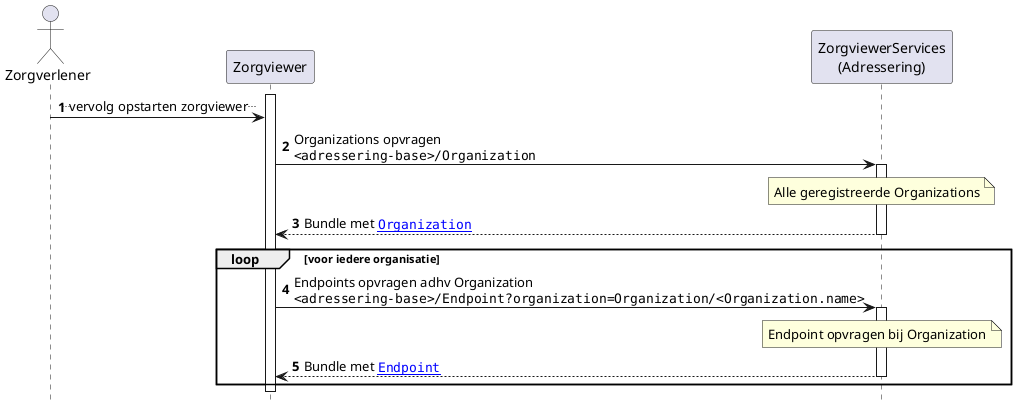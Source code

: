 @startuml
hide footbox
autonumber

actor Zorgverlener
participant "Zorgviewer" as Zorgviewer
participant "ZorgviewerServices\n(Adressering)" as Adressering

activate Zorgviewer
Zorgverlener->Zorgviewer: ..vervolg opstarten zorgviewer..

Zorgviewer->Adressering: Organizations opvragen\n""<adressering-base>/Organization""
note over Adressering
  Alle geregistreerde Organizations
end note
activate Adressering
Adressering-->Zorgviewer: Bundle met ""[[StructureDefinition-Organization.html Organization]]""
deactivate Adressering

loop voor iedere organisatie
    Zorgviewer->Adressering: Endpoints opvragen adhv Organization\n""<adressering-base>/Endpoint?organization=Organization/<Organization.name>""
    note over Adressering
    Endpoint opvragen bij Organization
    end note
    activate Adressering
    Adressering-->Zorgviewer: Bundle met ""[[StructureDefinition-Endpoint.html Endpoint]]""
    deactivate Adressering
end loop

deactivate Zorgviewer

@enduml
